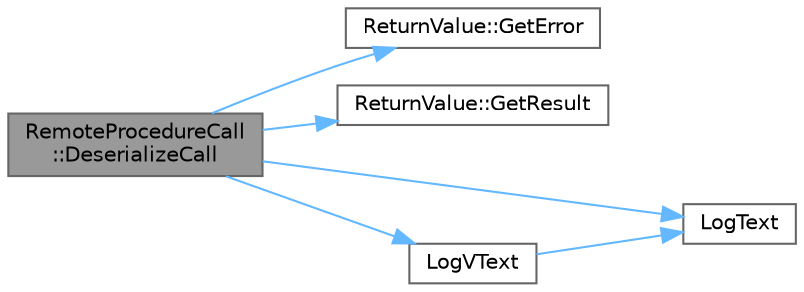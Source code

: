 digraph "RemoteProcedureCall::DeserializeCall"
{
 // LATEX_PDF_SIZE
  bgcolor="transparent";
  edge [fontname=Helvetica,fontsize=10,labelfontname=Helvetica,labelfontsize=10];
  node [fontname=Helvetica,fontsize=10,shape=box,height=0.2,width=0.4];
  rankdir="LR";
  Node1 [id="Node000001",label="RemoteProcedureCall\l::DeserializeCall",height=0.2,width=0.4,color="gray40", fillcolor="grey60", style="filled", fontcolor="black",tooltip="Deserializes a function call byte stream built by SerializeCall."];
  Node1 -> Node2 [id="edge1_Node000001_Node000002",color="steelblue1",style="solid",tooltip=" "];
  Node2 [id="Node000002",label="ReturnValue::GetError",height=0.2,width=0.4,color="grey40", fillcolor="white", style="filled",URL="$class_return_value.html#ab4e58e772ada284fd5288f5b27834b89",tooltip=" "];
  Node1 -> Node3 [id="edge2_Node000001_Node000003",color="steelblue1",style="solid",tooltip=" "];
  Node3 [id="Node000003",label="ReturnValue::GetResult",height=0.2,width=0.4,color="grey40", fillcolor="white", style="filled",URL="$class_return_value.html#a8c3dc2ad1a9e0796871b3db40aa382ce",tooltip=" "];
  Node1 -> Node4 [id="edge3_Node000001_Node000004",color="steelblue1",style="solid",tooltip=" "];
  Node4 [id="Node000004",label="LogText",height=0.2,width=0.4,color="grey40", fillcolor="white", style="filled",URL="$log2reporter_8c.html#adc647e2de83a0fbf4741a13e7a08d2b4",tooltip=" "];
  Node1 -> Node5 [id="edge4_Node000001_Node000005",color="steelblue1",style="solid",tooltip=" "];
  Node5 [id="Node000005",label="LogVText",height=0.2,width=0.4,color="grey40", fillcolor="white", style="filled",URL="$log2reporter_8c.html#a5e1aa3e4ebff4a98212651cae466756e",tooltip=" "];
  Node5 -> Node4 [id="edge5_Node000005_Node000004",color="steelblue1",style="solid",tooltip=" "];
}
